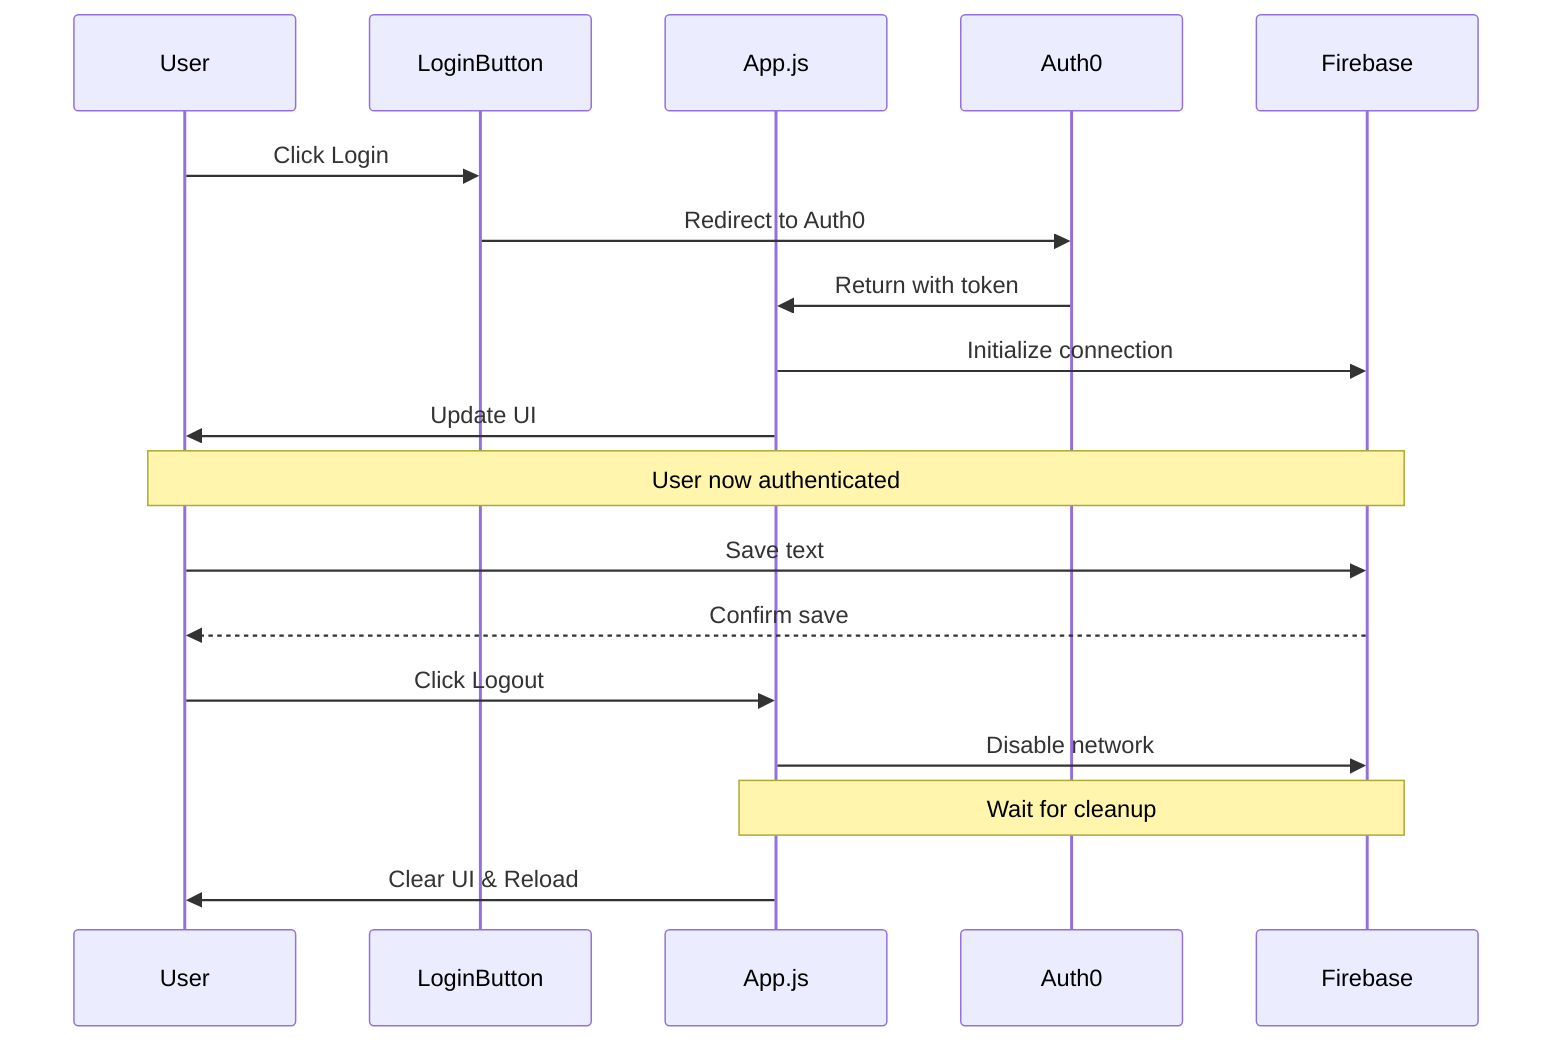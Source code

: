 sequenceDiagram
    participant U as User
    participant LB as LoginButton
    participant A as App.js
    participant Auth0 as Auth0
    participant FB as Firebase
    
    U->>LB: Click Login
    LB->>Auth0: Redirect to Auth0
    Auth0->>A: Return with token
    A->>FB: Initialize connection
    A->>U: Update UI
    Note over U,FB: User now authenticated
    
    U->>FB: Save text
    FB-->>U: Confirm save
    
    U->>A: Click Logout
    A->>FB: Disable network
    Note over A,FB: Wait for cleanup
    A->>U: Clear UI & Reload